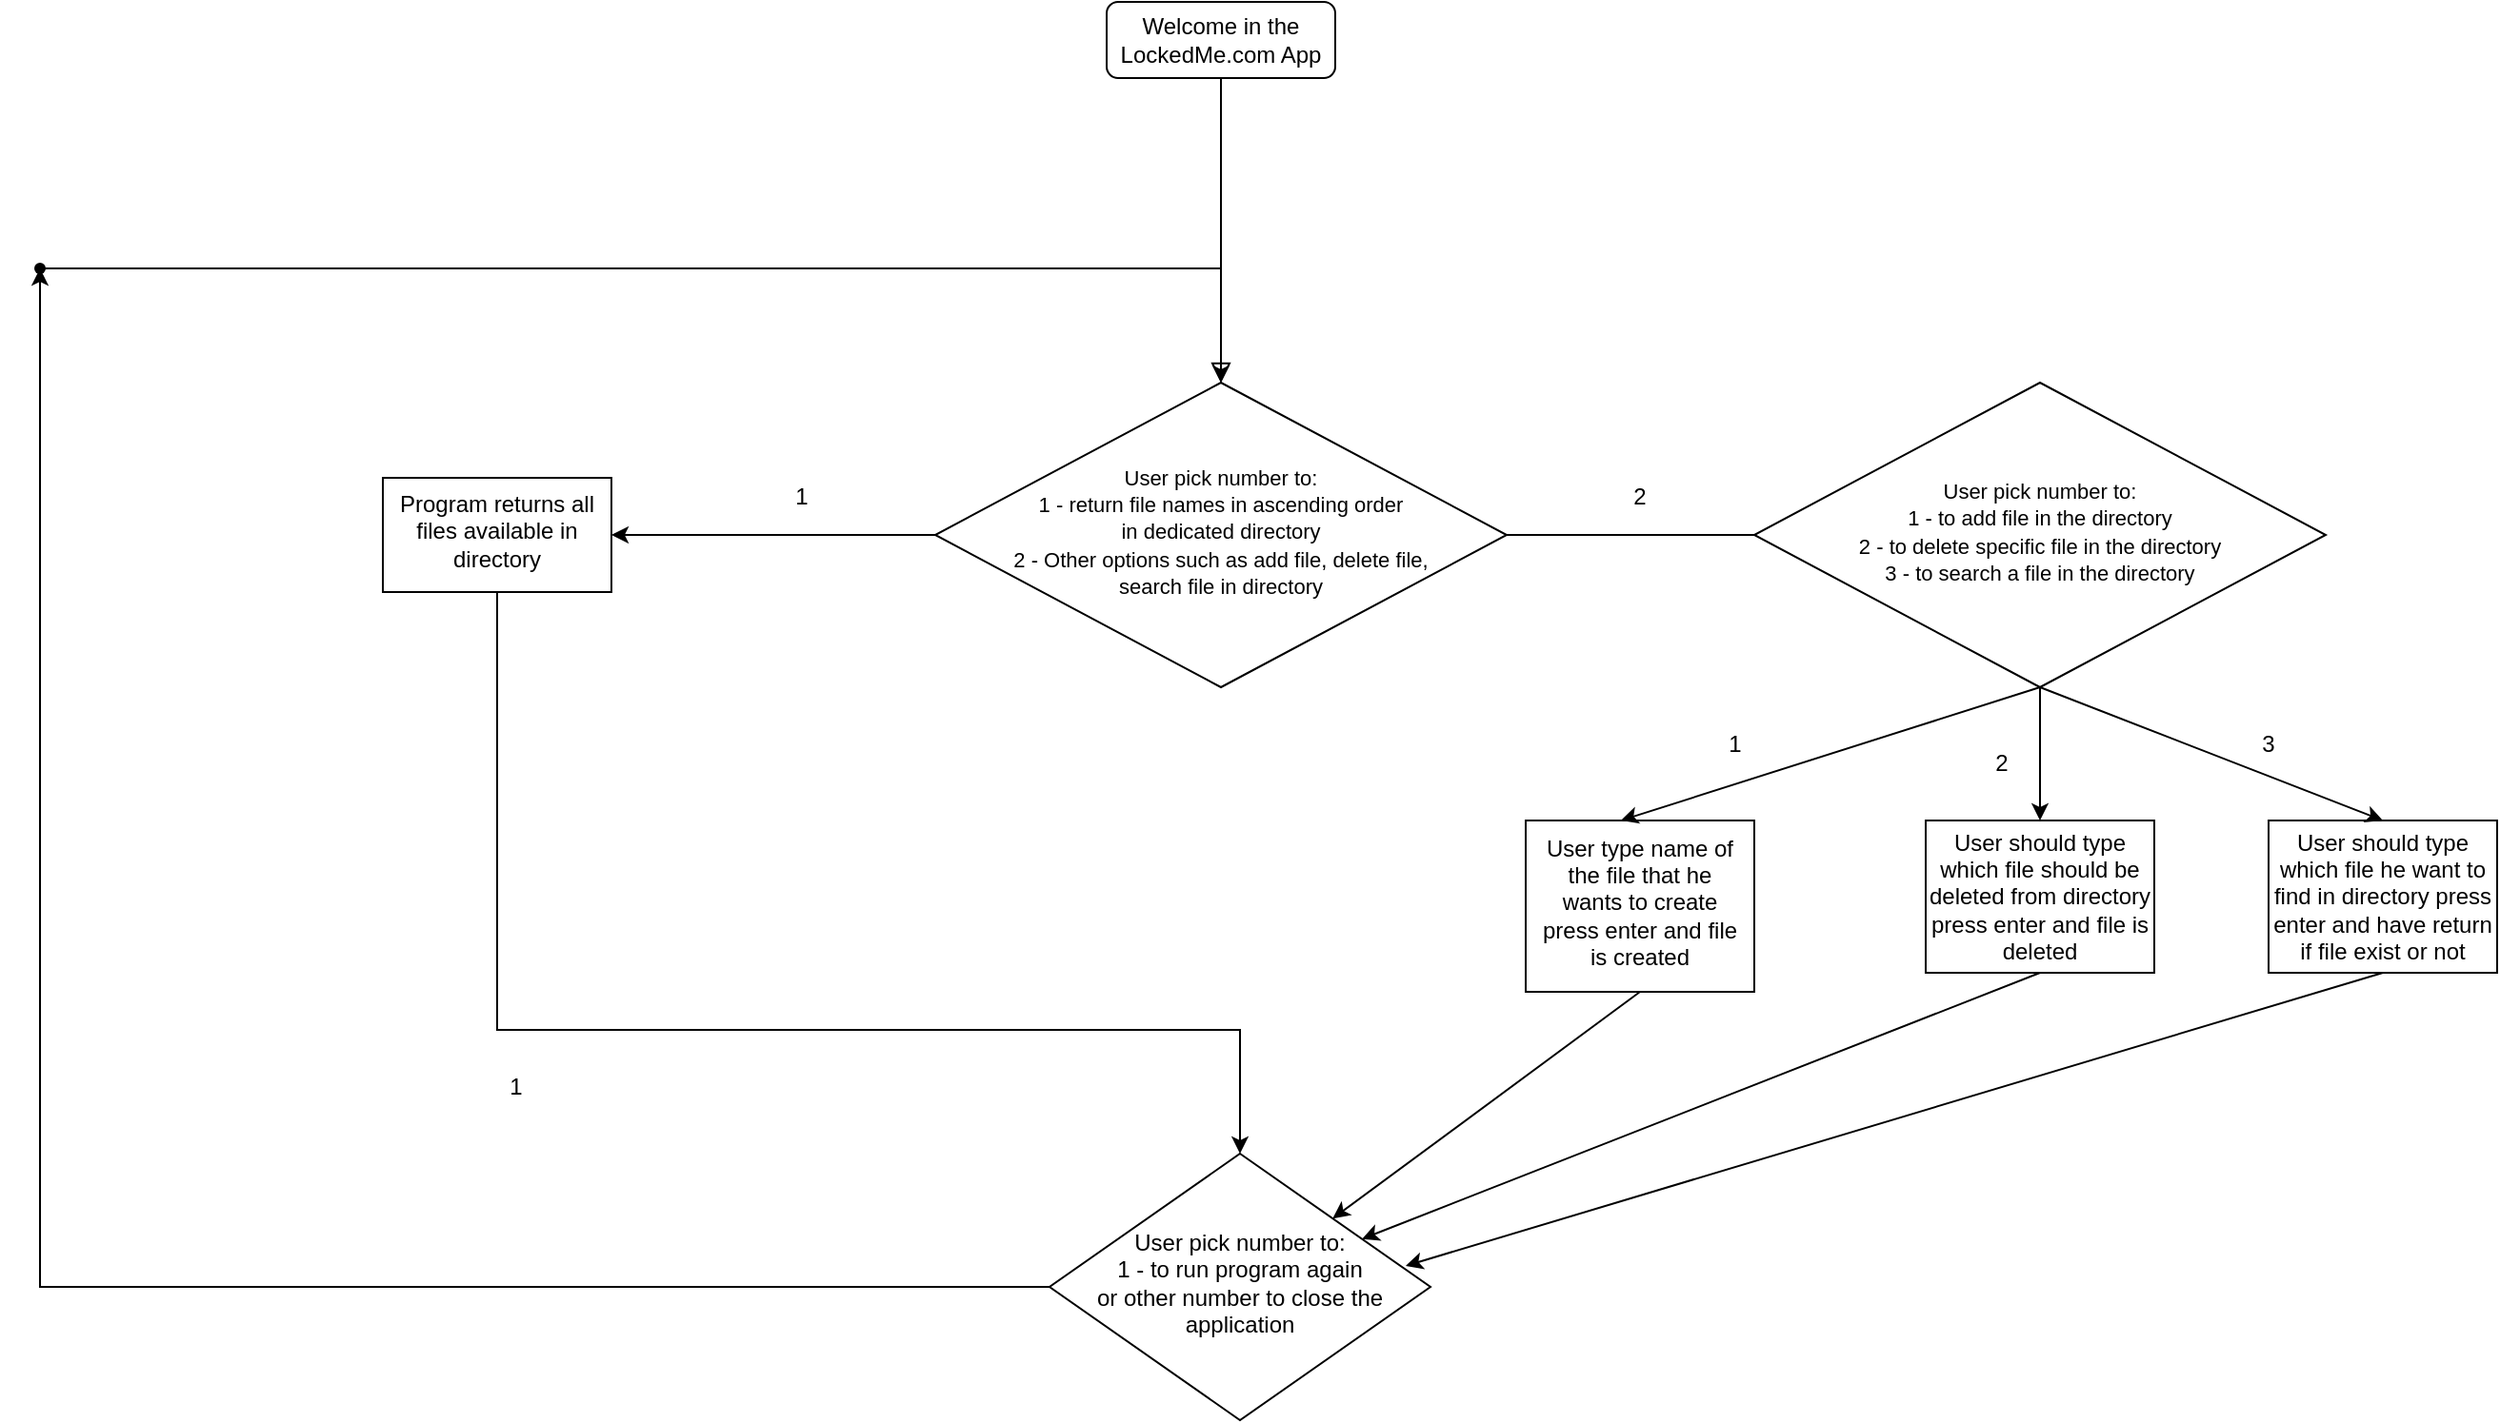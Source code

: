 <mxfile version="14.5.7" type="github">
  <diagram id="C5RBs43oDa-KdzZeNtuy" name="Page-1">
    <mxGraphModel dx="2249" dy="1931" grid="1" gridSize="10" guides="1" tooltips="1" connect="1" arrows="1" fold="1" page="1" pageScale="1" pageWidth="827" pageHeight="1169" math="0" shadow="0">
      <root>
        <mxCell id="WIyWlLk6GJQsqaUBKTNV-0" />
        <mxCell id="WIyWlLk6GJQsqaUBKTNV-1" parent="WIyWlLk6GJQsqaUBKTNV-0" />
        <mxCell id="WIyWlLk6GJQsqaUBKTNV-2" value="" style="rounded=0;html=1;jettySize=auto;orthogonalLoop=1;fontSize=11;endArrow=block;endFill=0;endSize=8;strokeWidth=1;shadow=0;labelBackgroundColor=none;edgeStyle=orthogonalEdgeStyle;" parent="WIyWlLk6GJQsqaUBKTNV-1" source="WIyWlLk6GJQsqaUBKTNV-3" target="WIyWlLk6GJQsqaUBKTNV-6" edge="1">
          <mxGeometry relative="1" as="geometry" />
        </mxCell>
        <mxCell id="WIyWlLk6GJQsqaUBKTNV-3" value="Welcome in the LockedMe.com App" style="rounded=1;whiteSpace=wrap;html=1;fontSize=12;glass=0;strokeWidth=1;shadow=0;" parent="WIyWlLk6GJQsqaUBKTNV-1" vertex="1">
          <mxGeometry x="350" y="-90" width="120" height="40" as="geometry" />
        </mxCell>
        <mxCell id="44eNpTDIutRElL6devsQ-2" value="" style="edgeStyle=orthogonalEdgeStyle;rounded=0;orthogonalLoop=1;jettySize=auto;html=1;" edge="1" parent="WIyWlLk6GJQsqaUBKTNV-1" source="WIyWlLk6GJQsqaUBKTNV-6">
          <mxGeometry relative="1" as="geometry">
            <mxPoint x="730" y="190" as="targetPoint" />
          </mxGeometry>
        </mxCell>
        <mxCell id="44eNpTDIutRElL6devsQ-4" value="" style="edgeStyle=orthogonalEdgeStyle;rounded=0;orthogonalLoop=1;jettySize=auto;html=1;" edge="1" parent="WIyWlLk6GJQsqaUBKTNV-1" source="WIyWlLk6GJQsqaUBKTNV-6" target="44eNpTDIutRElL6devsQ-3">
          <mxGeometry relative="1" as="geometry" />
        </mxCell>
        <mxCell id="WIyWlLk6GJQsqaUBKTNV-6" value="&lt;font style=&quot;font-size: 11px&quot;&gt;User pick number to:&lt;br&gt;1 - return file names in ascending order &lt;br&gt;in dedicated directory&lt;br&gt;2 - Other options such as add file, delete file, &lt;br&gt;search file in directory&lt;/font&gt;" style="rhombus;whiteSpace=wrap;html=1;shadow=0;fontFamily=Helvetica;fontSize=12;align=center;strokeWidth=1;spacing=6;spacingTop=-4;" parent="WIyWlLk6GJQsqaUBKTNV-1" vertex="1">
          <mxGeometry x="260" y="110" width="300" height="160" as="geometry" />
        </mxCell>
        <mxCell id="44eNpTDIutRElL6devsQ-6" value="" style="edgeStyle=orthogonalEdgeStyle;rounded=0;orthogonalLoop=1;jettySize=auto;html=1;" edge="1" parent="WIyWlLk6GJQsqaUBKTNV-1" source="44eNpTDIutRElL6devsQ-3" target="44eNpTDIutRElL6devsQ-5">
          <mxGeometry relative="1" as="geometry">
            <Array as="points">
              <mxPoint x="30" y="450" />
              <mxPoint x="420" y="450" />
            </Array>
          </mxGeometry>
        </mxCell>
        <mxCell id="44eNpTDIutRElL6devsQ-3" value="Program returns all files available in directory" style="whiteSpace=wrap;html=1;shadow=0;strokeWidth=1;spacing=6;spacingTop=-4;" vertex="1" parent="WIyWlLk6GJQsqaUBKTNV-1">
          <mxGeometry x="-30" y="160" width="120" height="60" as="geometry" />
        </mxCell>
        <mxCell id="44eNpTDIutRElL6devsQ-8" value="" style="edgeStyle=orthogonalEdgeStyle;rounded=0;orthogonalLoop=1;jettySize=auto;html=1;" edge="1" parent="WIyWlLk6GJQsqaUBKTNV-1" source="44eNpTDIutRElL6devsQ-5" target="44eNpTDIutRElL6devsQ-7">
          <mxGeometry relative="1" as="geometry" />
        </mxCell>
        <mxCell id="44eNpTDIutRElL6devsQ-5" value="User pick number to:&lt;br&gt;1 - to run program again&lt;br&gt;or other number to&amp;nbsp;close the application" style="rhombus;whiteSpace=wrap;html=1;shadow=0;strokeWidth=1;spacing=6;spacingTop=-4;" vertex="1" parent="WIyWlLk6GJQsqaUBKTNV-1">
          <mxGeometry x="320" y="515" width="200" height="140" as="geometry" />
        </mxCell>
        <mxCell id="44eNpTDIutRElL6devsQ-9" style="edgeStyle=orthogonalEdgeStyle;rounded=0;orthogonalLoop=1;jettySize=auto;html=1;entryX=0.5;entryY=0;entryDx=0;entryDy=0;" edge="1" parent="WIyWlLk6GJQsqaUBKTNV-1" source="44eNpTDIutRElL6devsQ-7" target="WIyWlLk6GJQsqaUBKTNV-6">
          <mxGeometry relative="1" as="geometry">
            <mxPoint x="410" y="100" as="targetPoint" />
            <Array as="points">
              <mxPoint x="410" y="50" />
            </Array>
          </mxGeometry>
        </mxCell>
        <mxCell id="44eNpTDIutRElL6devsQ-7" value="" style="shape=waypoint;size=6;pointerEvents=1;points=[[0.5,0.5,0]];fillColor=#ffffff;snapToPoint=1;resizable=0;rotatable=0;shadow=0;strokeWidth=1;spacing=6;spacingTop=-4;" vertex="1" parent="WIyWlLk6GJQsqaUBKTNV-1">
          <mxGeometry x="-230" y="30" width="40" height="40" as="geometry" />
        </mxCell>
        <mxCell id="44eNpTDIutRElL6devsQ-10" value="1" style="text;html=1;strokeColor=none;fillColor=none;align=center;verticalAlign=middle;whiteSpace=wrap;rounded=0;" vertex="1" parent="WIyWlLk6GJQsqaUBKTNV-1">
          <mxGeometry x="170" y="160" width="40" height="20" as="geometry" />
        </mxCell>
        <mxCell id="44eNpTDIutRElL6devsQ-11" value="2" style="text;html=1;strokeColor=none;fillColor=none;align=center;verticalAlign=middle;whiteSpace=wrap;rounded=0;" vertex="1" parent="WIyWlLk6GJQsqaUBKTNV-1">
          <mxGeometry x="610" y="160" width="40" height="20" as="geometry" />
        </mxCell>
        <mxCell id="44eNpTDIutRElL6devsQ-12" value="1" style="text;html=1;strokeColor=none;fillColor=none;align=center;verticalAlign=middle;whiteSpace=wrap;rounded=0;" vertex="1" parent="WIyWlLk6GJQsqaUBKTNV-1">
          <mxGeometry x="20" y="470" width="40" height="20" as="geometry" />
        </mxCell>
        <mxCell id="44eNpTDIutRElL6devsQ-13" value="&lt;font style=&quot;font-size: 11px&quot;&gt;User pick number to:&lt;br&gt;1 - to add file in the directory&lt;br&gt;2 - to delete specific file in the directory&lt;br&gt;3 - to search a file in the directory&lt;br&gt;&lt;/font&gt;" style="rhombus;whiteSpace=wrap;html=1;shadow=0;fontFamily=Helvetica;fontSize=12;align=center;strokeWidth=1;spacing=6;spacingTop=-4;" vertex="1" parent="WIyWlLk6GJQsqaUBKTNV-1">
          <mxGeometry x="690" y="110" width="300" height="160" as="geometry" />
        </mxCell>
        <mxCell id="44eNpTDIutRElL6devsQ-14" value="User type name of the file that he wants to create press enter and file is created" style="whiteSpace=wrap;html=1;shadow=0;strokeWidth=1;spacing=6;spacingTop=-4;" vertex="1" parent="WIyWlLk6GJQsqaUBKTNV-1">
          <mxGeometry x="570" y="340" width="120" height="90" as="geometry" />
        </mxCell>
        <mxCell id="44eNpTDIutRElL6devsQ-16" value="1" style="text;html=1;strokeColor=none;fillColor=none;align=center;verticalAlign=middle;whiteSpace=wrap;rounded=0;" vertex="1" parent="WIyWlLk6GJQsqaUBKTNV-1">
          <mxGeometry x="660" y="290" width="40" height="20" as="geometry" />
        </mxCell>
        <mxCell id="44eNpTDIutRElL6devsQ-17" value="User should type which file should be deleted from directory press enter and file is deleted" style="rounded=0;whiteSpace=wrap;html=1;" vertex="1" parent="WIyWlLk6GJQsqaUBKTNV-1">
          <mxGeometry x="780" y="340" width="120" height="80" as="geometry" />
        </mxCell>
        <mxCell id="44eNpTDIutRElL6devsQ-19" value="" style="endArrow=classic;html=1;" edge="1" parent="WIyWlLk6GJQsqaUBKTNV-1" target="44eNpTDIutRElL6devsQ-17">
          <mxGeometry width="50" height="50" relative="1" as="geometry">
            <mxPoint x="840" y="270" as="sourcePoint" />
            <mxPoint x="930" y="240" as="targetPoint" />
          </mxGeometry>
        </mxCell>
        <mxCell id="44eNpTDIutRElL6devsQ-20" value="2" style="text;html=1;strokeColor=none;fillColor=none;align=center;verticalAlign=middle;whiteSpace=wrap;rounded=0;" vertex="1" parent="WIyWlLk6GJQsqaUBKTNV-1">
          <mxGeometry x="800" y="300" width="40" height="20" as="geometry" />
        </mxCell>
        <mxCell id="44eNpTDIutRElL6devsQ-21" value="User should type which file he want to find in directory press enter and have return if file exist or not" style="rounded=0;whiteSpace=wrap;html=1;" vertex="1" parent="WIyWlLk6GJQsqaUBKTNV-1">
          <mxGeometry x="960" y="340" width="120" height="80" as="geometry" />
        </mxCell>
        <mxCell id="44eNpTDIutRElL6devsQ-22" value="" style="endArrow=classic;html=1;exitX=0.5;exitY=1;exitDx=0;exitDy=0;entryX=0.5;entryY=0;entryDx=0;entryDy=0;" edge="1" parent="WIyWlLk6GJQsqaUBKTNV-1" source="44eNpTDIutRElL6devsQ-13" target="44eNpTDIutRElL6devsQ-21">
          <mxGeometry width="50" height="50" relative="1" as="geometry">
            <mxPoint x="350" y="310" as="sourcePoint" />
            <mxPoint x="420" y="350" as="targetPoint" />
          </mxGeometry>
        </mxCell>
        <mxCell id="44eNpTDIutRElL6devsQ-23" value="" style="endArrow=classic;html=1;exitX=0.5;exitY=1;exitDx=0;exitDy=0;" edge="1" parent="WIyWlLk6GJQsqaUBKTNV-1" source="44eNpTDIutRElL6devsQ-13">
          <mxGeometry width="50" height="50" relative="1" as="geometry">
            <mxPoint x="700" y="300" as="sourcePoint" />
            <mxPoint x="620" y="340" as="targetPoint" />
          </mxGeometry>
        </mxCell>
        <mxCell id="44eNpTDIutRElL6devsQ-24" value="3" style="text;html=1;strokeColor=none;fillColor=none;align=center;verticalAlign=middle;whiteSpace=wrap;rounded=0;" vertex="1" parent="WIyWlLk6GJQsqaUBKTNV-1">
          <mxGeometry x="940" y="290" width="40" height="20" as="geometry" />
        </mxCell>
        <mxCell id="44eNpTDIutRElL6devsQ-25" value="" style="endArrow=classic;html=1;exitX=0.5;exitY=1;exitDx=0;exitDy=0;" edge="1" parent="WIyWlLk6GJQsqaUBKTNV-1" source="44eNpTDIutRElL6devsQ-14" target="44eNpTDIutRElL6devsQ-5">
          <mxGeometry width="50" height="50" relative="1" as="geometry">
            <mxPoint x="350" y="410" as="sourcePoint" />
            <mxPoint x="280" y="500" as="targetPoint" />
          </mxGeometry>
        </mxCell>
        <mxCell id="44eNpTDIutRElL6devsQ-26" value="" style="endArrow=classic;html=1;exitX=0.5;exitY=1;exitDx=0;exitDy=0;" edge="1" parent="WIyWlLk6GJQsqaUBKTNV-1" source="44eNpTDIutRElL6devsQ-17" target="44eNpTDIutRElL6devsQ-5">
          <mxGeometry width="50" height="50" relative="1" as="geometry">
            <mxPoint x="840" y="400" as="sourcePoint" />
            <mxPoint x="670.054" y="578.038" as="targetPoint" />
          </mxGeometry>
        </mxCell>
        <mxCell id="44eNpTDIutRElL6devsQ-27" value="" style="endArrow=classic;html=1;exitX=0.5;exitY=1;exitDx=0;exitDy=0;entryX=0.935;entryY=0.421;entryDx=0;entryDy=0;entryPerimeter=0;" edge="1" parent="WIyWlLk6GJQsqaUBKTNV-1" source="44eNpTDIutRElL6devsQ-21" target="44eNpTDIutRElL6devsQ-5">
          <mxGeometry width="50" height="50" relative="1" as="geometry">
            <mxPoint x="1021.4" y="400" as="sourcePoint" />
            <mxPoint x="658.598" y="590.039" as="targetPoint" />
          </mxGeometry>
        </mxCell>
      </root>
    </mxGraphModel>
  </diagram>
</mxfile>
